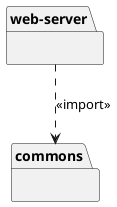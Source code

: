 @startuml
package "web-server" as server {}
package commons {}

server ..> commons : <<import>>
@enduml